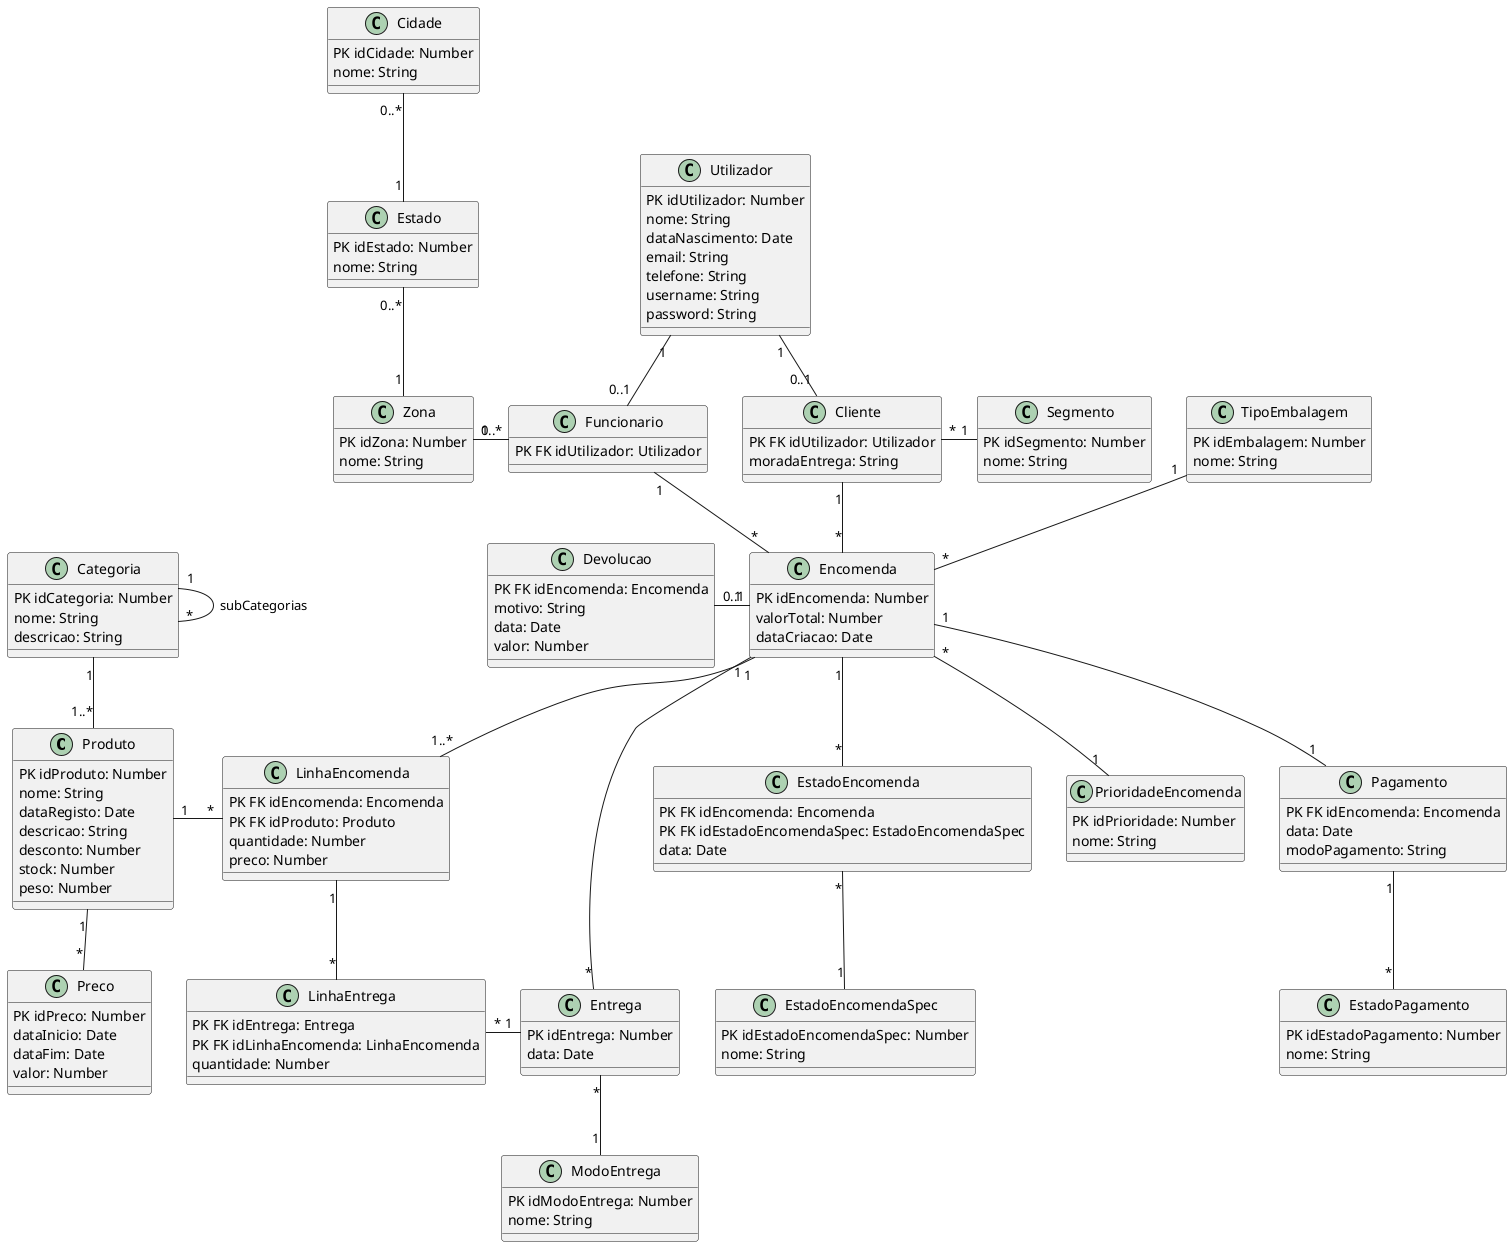 @startuml US Office Store

class Produto {
    PK idProduto: Number
    nome: String
    dataRegisto: Date
    descricao: String
    desconto: Number
    stock: Number
    peso: Number
}

class Preco {
    PK idPreco: Number
    dataInicio: Date
    dataFim: Date
    valor: Number
}

class Categoria {
    PK idCategoria: Number
    nome: String
    descricao: String
}

class Utilizador {
    PK idUtilizador: Number
    nome: String
    dataNascimento: Date
    email: String
    telefone: String
    username: String
    password: String
}

class Cliente {
    PK FK idUtilizador: Utilizador
    moradaEntrega: String
}

class Funcionario {
    PK FK idUtilizador: Utilizador
}

class Encomenda {
    PK idEncomenda: Number
    valorTotal: Number
    dataCriacao: Date
}

class LinhaEncomenda {
    PK FK idEncomenda: Encomenda
    PK FK idProduto: Produto
    quantidade: Number
    preco: Number
}

class EstadoEncomenda {
    PK FK idEncomenda: Encomenda
    PK FK idEstadoEncomendaSpec: EstadoEncomendaSpec
    data: Date
}

class EstadoEncomendaSpec {
    PK idEstadoEncomendaSpec: Number
    nome: String
}

class Segmento {
    PK idSegmento: Number
    nome: String
}

class PrioridadeEncomenda {
    PK idPrioridade: Number
    nome: String
}

class Entrega {
    PK idEntrega: Number
    data: Date
}

class ModoEntrega{
    PK idModoEntrega: Number
    nome: String
}

class LinhaEntrega {
    PK FK idEntrega: Entrega
    PK FK idLinhaEncomenda: LinhaEncomenda
    quantidade: Number
}

class Devolucao {
    PK FK idEncomenda: Encomenda
    motivo: String
    data: Date
    valor: Number
}

class Pagamento {
    PK FK idEncomenda: Encomenda
    data: Date
    modoPagamento: String 
    'Ver se colocamos uma entidade para isto'
}

class EstadoPagamento {
    PK idEstadoPagamento: Number
    nome: String
}

class TipoEmbalagem {
    PK idEmbalagem: Number
    nome: String
}

class Zona {
    PK idZona: Number
    nome: String
}

class Estado {
    PK idEstado: Number
    nome: String
}

class Cidade {
    PK idCidade: Number
    nome: String
}

Cidade "0..*" -- "1" Estado
Estado "0..*" -- "1" Zona
Zona "1" - "0..*" Funcionario

Categoria "1" -- "*" Categoria : subCategorias

Encomenda "1" -- "1..*" LinhaEncomenda
Produto "1" - "*" LinhaEncomenda

Categoria "1" -- "1..*" Produto

Devolucao "0..1" - "1" Encomenda
TipoEmbalagem "1" -- "*" Encomenda

Utilizador "1" -- "0..1" Funcionario
Utilizador "1" -- "0..1" Cliente

Funcionario "1" -- "*" Encomenda
Cliente "1" -- "*" Encomenda

Encomenda "1" -- "1" Pagamento
Pagamento "1" -- "*" EstadoPagamento

Cliente "*" - "1" Segmento

Produto "1" -- "*" Preco

Encomenda "1" -- "*" Entrega
Entrega "*" -- "1" ModoEntrega
LinhaEntrega "*" - "1" Entrega
LinhaEncomenda "1" -- "*" LinhaEntrega

Encomenda "1" -- "*" EstadoEncomenda
EstadoEncomenda "*" -- "1" EstadoEncomendaSpec
Encomenda "*" -- "1" PrioridadeEncomenda
@enduml